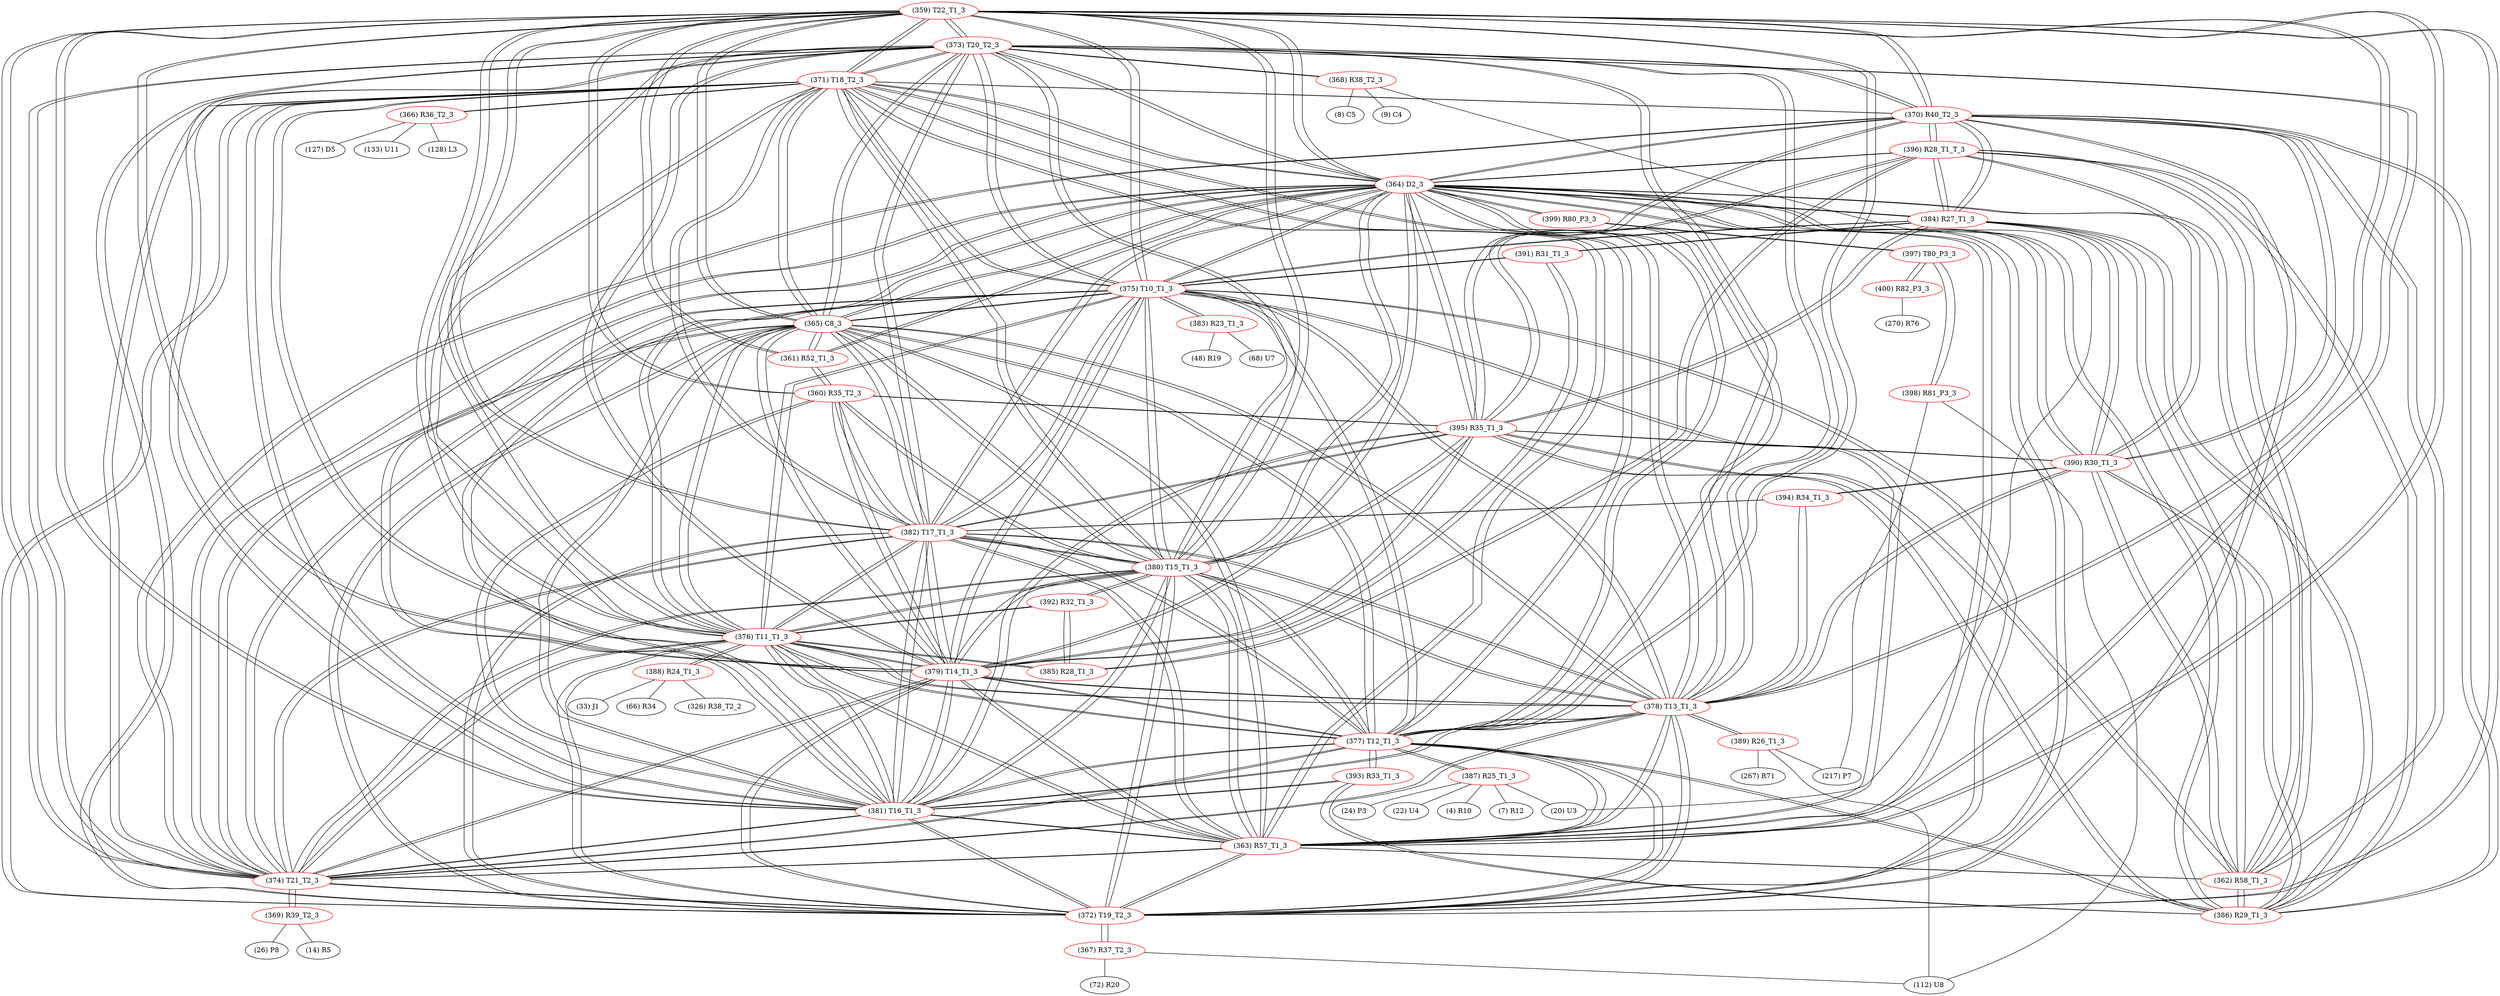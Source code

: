 graph {
	359 [label="(359) T22_T1_3" color=red]
	373 [label="(373) T20_T2_3"]
	371 [label="(371) T18_T2_3"]
	372 [label="(372) T19_T2_3"]
	374 [label="(374) T21_T2_3"]
	363 [label="(363) R57_T1_3"]
	364 [label="(364) D2_3"]
	376 [label="(376) T11_T1_3"]
	381 [label="(381) T16_T1_3"]
	382 [label="(382) T17_T1_3"]
	375 [label="(375) T10_T1_3"]
	377 [label="(377) T12_T1_3"]
	378 [label="(378) T13_T1_3"]
	379 [label="(379) T14_T1_3"]
	380 [label="(380) T15_T1_3"]
	365 [label="(365) C8_3"]
	370 [label="(370) R40_T2_3"]
	361 [label="(361) R52_T1_3"]
	360 [label="(360) R35_T2_3"]
	360 [label="(360) R35_T2_3" color=red]
	381 [label="(381) T16_T1_3"]
	380 [label="(380) T15_T1_3"]
	395 [label="(395) R35_T1_3"]
	379 [label="(379) T14_T1_3"]
	382 [label="(382) T17_T1_3"]
	361 [label="(361) R52_T1_3"]
	359 [label="(359) T22_T1_3"]
	361 [label="(361) R52_T1_3" color=red]
	364 [label="(364) D2_3"]
	365 [label="(365) C8_3"]
	360 [label="(360) R35_T2_3"]
	359 [label="(359) T22_T1_3"]
	362 [label="(362) R58_T1_3" color=red]
	363 [label="(363) R57_T1_3"]
	364 [label="(364) D2_3"]
	386 [label="(386) R29_T1_3"]
	395 [label="(395) R35_T1_3"]
	370 [label="(370) R40_T2_3"]
	390 [label="(390) R30_T1_3"]
	384 [label="(384) R27_T1_3"]
	396 [label="(396) R28_T1_T_3"]
	363 [label="(363) R57_T1_3" color=red]
	373 [label="(373) T20_T2_3"]
	371 [label="(371) T18_T2_3"]
	372 [label="(372) T19_T2_3"]
	374 [label="(374) T21_T2_3"]
	359 [label="(359) T22_T1_3"]
	364 [label="(364) D2_3"]
	376 [label="(376) T11_T1_3"]
	381 [label="(381) T16_T1_3"]
	382 [label="(382) T17_T1_3"]
	375 [label="(375) T10_T1_3"]
	377 [label="(377) T12_T1_3"]
	378 [label="(378) T13_T1_3"]
	379 [label="(379) T14_T1_3"]
	380 [label="(380) T15_T1_3"]
	365 [label="(365) C8_3"]
	362 [label="(362) R58_T1_3"]
	364 [label="(364) D2_3" color=red]
	373 [label="(373) T20_T2_3"]
	371 [label="(371) T18_T2_3"]
	372 [label="(372) T19_T2_3"]
	374 [label="(374) T21_T2_3"]
	363 [label="(363) R57_T1_3"]
	359 [label="(359) T22_T1_3"]
	376 [label="(376) T11_T1_3"]
	381 [label="(381) T16_T1_3"]
	382 [label="(382) T17_T1_3"]
	375 [label="(375) T10_T1_3"]
	377 [label="(377) T12_T1_3"]
	378 [label="(378) T13_T1_3"]
	379 [label="(379) T14_T1_3"]
	380 [label="(380) T15_T1_3"]
	365 [label="(365) C8_3"]
	361 [label="(361) R52_T1_3"]
	362 [label="(362) R58_T1_3"]
	386 [label="(386) R29_T1_3"]
	395 [label="(395) R35_T1_3"]
	370 [label="(370) R40_T2_3"]
	390 [label="(390) R30_T1_3"]
	384 [label="(384) R27_T1_3"]
	396 [label="(396) R28_T1_T_3"]
	399 [label="(399) R80_P3_3"]
	365 [label="(365) C8_3" color=red]
	373 [label="(373) T20_T2_3"]
	371 [label="(371) T18_T2_3"]
	372 [label="(372) T19_T2_3"]
	374 [label="(374) T21_T2_3"]
	363 [label="(363) R57_T1_3"]
	359 [label="(359) T22_T1_3"]
	364 [label="(364) D2_3"]
	376 [label="(376) T11_T1_3"]
	381 [label="(381) T16_T1_3"]
	382 [label="(382) T17_T1_3"]
	375 [label="(375) T10_T1_3"]
	377 [label="(377) T12_T1_3"]
	378 [label="(378) T13_T1_3"]
	379 [label="(379) T14_T1_3"]
	380 [label="(380) T15_T1_3"]
	361 [label="(361) R52_T1_3"]
	366 [label="(366) R36_T2_3" color=red]
	128 [label="(128) L3"]
	127 [label="(127) D5"]
	133 [label="(133) U11"]
	371 [label="(371) T18_T2_3"]
	367 [label="(367) R37_T2_3" color=red]
	72 [label="(72) R20"]
	112 [label="(112) U8"]
	372 [label="(372) T19_T2_3"]
	368 [label="(368) R38_T2_3" color=red]
	20 [label="(20) U3"]
	8 [label="(8) C5"]
	9 [label="(9) C4"]
	373 [label="(373) T20_T2_3"]
	369 [label="(369) R39_T2_3" color=red]
	14 [label="(14) R5"]
	26 [label="(26) P8"]
	374 [label="(374) T21_T2_3"]
	370 [label="(370) R40_T2_3" color=red]
	386 [label="(386) R29_T1_3"]
	395 [label="(395) R35_T1_3"]
	390 [label="(390) R30_T1_3"]
	364 [label="(364) D2_3"]
	362 [label="(362) R58_T1_3"]
	384 [label="(384) R27_T1_3"]
	396 [label="(396) R28_T1_T_3"]
	359 [label="(359) T22_T1_3"]
	372 [label="(372) T19_T2_3"]
	371 [label="(371) T18_T2_3"]
	374 [label="(374) T21_T2_3"]
	373 [label="(373) T20_T2_3"]
	371 [label="(371) T18_T2_3" color=red]
	373 [label="(373) T20_T2_3"]
	372 [label="(372) T19_T2_3"]
	374 [label="(374) T21_T2_3"]
	363 [label="(363) R57_T1_3"]
	359 [label="(359) T22_T1_3"]
	364 [label="(364) D2_3"]
	376 [label="(376) T11_T1_3"]
	381 [label="(381) T16_T1_3"]
	382 [label="(382) T17_T1_3"]
	375 [label="(375) T10_T1_3"]
	377 [label="(377) T12_T1_3"]
	378 [label="(378) T13_T1_3"]
	379 [label="(379) T14_T1_3"]
	380 [label="(380) T15_T1_3"]
	365 [label="(365) C8_3"]
	370 [label="(370) R40_T2_3"]
	366 [label="(366) R36_T2_3"]
	372 [label="(372) T19_T2_3" color=red]
	373 [label="(373) T20_T2_3"]
	371 [label="(371) T18_T2_3"]
	374 [label="(374) T21_T2_3"]
	363 [label="(363) R57_T1_3"]
	359 [label="(359) T22_T1_3"]
	364 [label="(364) D2_3"]
	376 [label="(376) T11_T1_3"]
	381 [label="(381) T16_T1_3"]
	382 [label="(382) T17_T1_3"]
	375 [label="(375) T10_T1_3"]
	377 [label="(377) T12_T1_3"]
	378 [label="(378) T13_T1_3"]
	379 [label="(379) T14_T1_3"]
	380 [label="(380) T15_T1_3"]
	365 [label="(365) C8_3"]
	370 [label="(370) R40_T2_3"]
	367 [label="(367) R37_T2_3"]
	373 [label="(373) T20_T2_3" color=red]
	371 [label="(371) T18_T2_3"]
	372 [label="(372) T19_T2_3"]
	374 [label="(374) T21_T2_3"]
	363 [label="(363) R57_T1_3"]
	359 [label="(359) T22_T1_3"]
	364 [label="(364) D2_3"]
	376 [label="(376) T11_T1_3"]
	381 [label="(381) T16_T1_3"]
	382 [label="(382) T17_T1_3"]
	375 [label="(375) T10_T1_3"]
	377 [label="(377) T12_T1_3"]
	378 [label="(378) T13_T1_3"]
	379 [label="(379) T14_T1_3"]
	380 [label="(380) T15_T1_3"]
	365 [label="(365) C8_3"]
	370 [label="(370) R40_T2_3"]
	368 [label="(368) R38_T2_3"]
	374 [label="(374) T21_T2_3" color=red]
	373 [label="(373) T20_T2_3"]
	371 [label="(371) T18_T2_3"]
	372 [label="(372) T19_T2_3"]
	363 [label="(363) R57_T1_3"]
	359 [label="(359) T22_T1_3"]
	364 [label="(364) D2_3"]
	376 [label="(376) T11_T1_3"]
	381 [label="(381) T16_T1_3"]
	382 [label="(382) T17_T1_3"]
	375 [label="(375) T10_T1_3"]
	377 [label="(377) T12_T1_3"]
	378 [label="(378) T13_T1_3"]
	379 [label="(379) T14_T1_3"]
	380 [label="(380) T15_T1_3"]
	365 [label="(365) C8_3"]
	370 [label="(370) R40_T2_3"]
	369 [label="(369) R39_T2_3"]
	375 [label="(375) T10_T1_3" color=red]
	373 [label="(373) T20_T2_3"]
	371 [label="(371) T18_T2_3"]
	372 [label="(372) T19_T2_3"]
	374 [label="(374) T21_T2_3"]
	363 [label="(363) R57_T1_3"]
	359 [label="(359) T22_T1_3"]
	364 [label="(364) D2_3"]
	376 [label="(376) T11_T1_3"]
	381 [label="(381) T16_T1_3"]
	382 [label="(382) T17_T1_3"]
	377 [label="(377) T12_T1_3"]
	378 [label="(378) T13_T1_3"]
	379 [label="(379) T14_T1_3"]
	380 [label="(380) T15_T1_3"]
	365 [label="(365) C8_3"]
	383 [label="(383) R23_T1_3"]
	391 [label="(391) R31_T1_3"]
	384 [label="(384) R27_T1_3"]
	376 [label="(376) T11_T1_3" color=red]
	373 [label="(373) T20_T2_3"]
	371 [label="(371) T18_T2_3"]
	372 [label="(372) T19_T2_3"]
	374 [label="(374) T21_T2_3"]
	363 [label="(363) R57_T1_3"]
	359 [label="(359) T22_T1_3"]
	364 [label="(364) D2_3"]
	381 [label="(381) T16_T1_3"]
	382 [label="(382) T17_T1_3"]
	375 [label="(375) T10_T1_3"]
	377 [label="(377) T12_T1_3"]
	378 [label="(378) T13_T1_3"]
	379 [label="(379) T14_T1_3"]
	380 [label="(380) T15_T1_3"]
	365 [label="(365) C8_3"]
	388 [label="(388) R24_T1_3"]
	392 [label="(392) R32_T1_3"]
	385 [label="(385) R28_T1_3"]
	377 [label="(377) T12_T1_3" color=red]
	373 [label="(373) T20_T2_3"]
	371 [label="(371) T18_T2_3"]
	372 [label="(372) T19_T2_3"]
	374 [label="(374) T21_T2_3"]
	363 [label="(363) R57_T1_3"]
	359 [label="(359) T22_T1_3"]
	364 [label="(364) D2_3"]
	376 [label="(376) T11_T1_3"]
	381 [label="(381) T16_T1_3"]
	382 [label="(382) T17_T1_3"]
	375 [label="(375) T10_T1_3"]
	378 [label="(378) T13_T1_3"]
	379 [label="(379) T14_T1_3"]
	380 [label="(380) T15_T1_3"]
	365 [label="(365) C8_3"]
	393 [label="(393) R33_T1_3"]
	386 [label="(386) R29_T1_3"]
	387 [label="(387) R25_T1_3"]
	378 [label="(378) T13_T1_3" color=red]
	373 [label="(373) T20_T2_3"]
	371 [label="(371) T18_T2_3"]
	372 [label="(372) T19_T2_3"]
	374 [label="(374) T21_T2_3"]
	363 [label="(363) R57_T1_3"]
	359 [label="(359) T22_T1_3"]
	364 [label="(364) D2_3"]
	376 [label="(376) T11_T1_3"]
	381 [label="(381) T16_T1_3"]
	382 [label="(382) T17_T1_3"]
	375 [label="(375) T10_T1_3"]
	377 [label="(377) T12_T1_3"]
	379 [label="(379) T14_T1_3"]
	380 [label="(380) T15_T1_3"]
	365 [label="(365) C8_3"]
	390 [label="(390) R30_T1_3"]
	394 [label="(394) R34_T1_3"]
	389 [label="(389) R26_T1_3"]
	379 [label="(379) T14_T1_3" color=red]
	373 [label="(373) T20_T2_3"]
	371 [label="(371) T18_T2_3"]
	372 [label="(372) T19_T2_3"]
	374 [label="(374) T21_T2_3"]
	363 [label="(363) R57_T1_3"]
	359 [label="(359) T22_T1_3"]
	364 [label="(364) D2_3"]
	376 [label="(376) T11_T1_3"]
	381 [label="(381) T16_T1_3"]
	382 [label="(382) T17_T1_3"]
	375 [label="(375) T10_T1_3"]
	377 [label="(377) T12_T1_3"]
	378 [label="(378) T13_T1_3"]
	380 [label="(380) T15_T1_3"]
	365 [label="(365) C8_3"]
	395 [label="(395) R35_T1_3"]
	360 [label="(360) R35_T2_3"]
	391 [label="(391) R31_T1_3"]
	380 [label="(380) T15_T1_3" color=red]
	373 [label="(373) T20_T2_3"]
	371 [label="(371) T18_T2_3"]
	372 [label="(372) T19_T2_3"]
	374 [label="(374) T21_T2_3"]
	363 [label="(363) R57_T1_3"]
	359 [label="(359) T22_T1_3"]
	364 [label="(364) D2_3"]
	376 [label="(376) T11_T1_3"]
	381 [label="(381) T16_T1_3"]
	382 [label="(382) T17_T1_3"]
	375 [label="(375) T10_T1_3"]
	377 [label="(377) T12_T1_3"]
	378 [label="(378) T13_T1_3"]
	379 [label="(379) T14_T1_3"]
	365 [label="(365) C8_3"]
	395 [label="(395) R35_T1_3"]
	360 [label="(360) R35_T2_3"]
	392 [label="(392) R32_T1_3"]
	381 [label="(381) T16_T1_3" color=red]
	373 [label="(373) T20_T2_3"]
	371 [label="(371) T18_T2_3"]
	372 [label="(372) T19_T2_3"]
	374 [label="(374) T21_T2_3"]
	363 [label="(363) R57_T1_3"]
	359 [label="(359) T22_T1_3"]
	364 [label="(364) D2_3"]
	376 [label="(376) T11_T1_3"]
	382 [label="(382) T17_T1_3"]
	375 [label="(375) T10_T1_3"]
	377 [label="(377) T12_T1_3"]
	378 [label="(378) T13_T1_3"]
	379 [label="(379) T14_T1_3"]
	380 [label="(380) T15_T1_3"]
	365 [label="(365) C8_3"]
	395 [label="(395) R35_T1_3"]
	360 [label="(360) R35_T2_3"]
	393 [label="(393) R33_T1_3"]
	382 [label="(382) T17_T1_3" color=red]
	373 [label="(373) T20_T2_3"]
	371 [label="(371) T18_T2_3"]
	372 [label="(372) T19_T2_3"]
	374 [label="(374) T21_T2_3"]
	363 [label="(363) R57_T1_3"]
	359 [label="(359) T22_T1_3"]
	364 [label="(364) D2_3"]
	376 [label="(376) T11_T1_3"]
	381 [label="(381) T16_T1_3"]
	375 [label="(375) T10_T1_3"]
	377 [label="(377) T12_T1_3"]
	378 [label="(378) T13_T1_3"]
	379 [label="(379) T14_T1_3"]
	380 [label="(380) T15_T1_3"]
	365 [label="(365) C8_3"]
	395 [label="(395) R35_T1_3"]
	360 [label="(360) R35_T2_3"]
	394 [label="(394) R34_T1_3"]
	383 [label="(383) R23_T1_3" color=red]
	48 [label="(48) R19"]
	68 [label="(68) U7"]
	375 [label="(375) T10_T1_3"]
	384 [label="(384) R27_T1_3" color=red]
	386 [label="(386) R29_T1_3"]
	395 [label="(395) R35_T1_3"]
	370 [label="(370) R40_T2_3"]
	390 [label="(390) R30_T1_3"]
	364 [label="(364) D2_3"]
	362 [label="(362) R58_T1_3"]
	396 [label="(396) R28_T1_T_3"]
	375 [label="(375) T10_T1_3"]
	391 [label="(391) R31_T1_3"]
	385 [label="(385) R28_T1_3" color=red]
	392 [label="(392) R32_T1_3"]
	376 [label="(376) T11_T1_3"]
	396 [label="(396) R28_T1_T_3"]
	386 [label="(386) R29_T1_3" color=red]
	395 [label="(395) R35_T1_3"]
	370 [label="(370) R40_T2_3"]
	390 [label="(390) R30_T1_3"]
	364 [label="(364) D2_3"]
	362 [label="(362) R58_T1_3"]
	384 [label="(384) R27_T1_3"]
	396 [label="(396) R28_T1_T_3"]
	393 [label="(393) R33_T1_3"]
	377 [label="(377) T12_T1_3"]
	387 [label="(387) R25_T1_3" color=red]
	24 [label="(24) P3"]
	22 [label="(22) U4"]
	4 [label="(4) R10"]
	20 [label="(20) U3"]
	7 [label="(7) R12"]
	377 [label="(377) T12_T1_3"]
	388 [label="(388) R24_T1_3" color=red]
	33 [label="(33) J1"]
	66 [label="(66) R34"]
	326 [label="(326) R38_T2_2"]
	376 [label="(376) T11_T1_3"]
	389 [label="(389) R26_T1_3" color=red]
	112 [label="(112) U8"]
	267 [label="(267) R71"]
	217 [label="(217) P7"]
	378 [label="(378) T13_T1_3"]
	390 [label="(390) R30_T1_3" color=red]
	386 [label="(386) R29_T1_3"]
	395 [label="(395) R35_T1_3"]
	370 [label="(370) R40_T2_3"]
	364 [label="(364) D2_3"]
	362 [label="(362) R58_T1_3"]
	384 [label="(384) R27_T1_3"]
	396 [label="(396) R28_T1_T_3"]
	394 [label="(394) R34_T1_3"]
	378 [label="(378) T13_T1_3"]
	391 [label="(391) R31_T1_3" color=red]
	375 [label="(375) T10_T1_3"]
	384 [label="(384) R27_T1_3"]
	379 [label="(379) T14_T1_3"]
	392 [label="(392) R32_T1_3" color=red]
	380 [label="(380) T15_T1_3"]
	385 [label="(385) R28_T1_3"]
	376 [label="(376) T11_T1_3"]
	393 [label="(393) R33_T1_3" color=red]
	381 [label="(381) T16_T1_3"]
	386 [label="(386) R29_T1_3"]
	377 [label="(377) T12_T1_3"]
	394 [label="(394) R34_T1_3" color=red]
	382 [label="(382) T17_T1_3"]
	390 [label="(390) R30_T1_3"]
	378 [label="(378) T13_T1_3"]
	395 [label="(395) R35_T1_3" color=red]
	386 [label="(386) R29_T1_3"]
	370 [label="(370) R40_T2_3"]
	390 [label="(390) R30_T1_3"]
	364 [label="(364) D2_3"]
	362 [label="(362) R58_T1_3"]
	384 [label="(384) R27_T1_3"]
	396 [label="(396) R28_T1_T_3"]
	381 [label="(381) T16_T1_3"]
	380 [label="(380) T15_T1_3"]
	379 [label="(379) T14_T1_3"]
	382 [label="(382) T17_T1_3"]
	360 [label="(360) R35_T2_3"]
	396 [label="(396) R28_T1_T_3" color=red]
	386 [label="(386) R29_T1_3"]
	395 [label="(395) R35_T1_3"]
	370 [label="(370) R40_T2_3"]
	390 [label="(390) R30_T1_3"]
	364 [label="(364) D2_3"]
	362 [label="(362) R58_T1_3"]
	384 [label="(384) R27_T1_3"]
	385 [label="(385) R28_T1_3"]
	397 [label="(397) T80_P3_3" color=red]
	398 [label="(398) R81_P3_3"]
	400 [label="(400) R82_P3_3"]
	399 [label="(399) R80_P3_3"]
	398 [label="(398) R81_P3_3" color=red]
	217 [label="(217) P7"]
	112 [label="(112) U8"]
	397 [label="(397) T80_P3_3"]
	399 [label="(399) R80_P3_3" color=red]
	364 [label="(364) D2_3"]
	397 [label="(397) T80_P3_3"]
	400 [label="(400) R82_P3_3" color=red]
	270 [label="(270) R76"]
	397 [label="(397) T80_P3_3"]
	359 -- 373
	359 -- 371
	359 -- 372
	359 -- 374
	359 -- 363
	359 -- 364
	359 -- 376
	359 -- 381
	359 -- 382
	359 -- 375
	359 -- 377
	359 -- 378
	359 -- 379
	359 -- 380
	359 -- 365
	359 -- 370
	359 -- 361
	359 -- 360
	360 -- 381
	360 -- 380
	360 -- 395
	360 -- 379
	360 -- 382
	360 -- 361
	360 -- 359
	361 -- 364
	361 -- 365
	361 -- 360
	361 -- 359
	362 -- 363
	362 -- 364
	362 -- 386
	362 -- 395
	362 -- 370
	362 -- 390
	362 -- 384
	362 -- 396
	363 -- 373
	363 -- 371
	363 -- 372
	363 -- 374
	363 -- 359
	363 -- 364
	363 -- 376
	363 -- 381
	363 -- 382
	363 -- 375
	363 -- 377
	363 -- 378
	363 -- 379
	363 -- 380
	363 -- 365
	363 -- 362
	364 -- 373
	364 -- 371
	364 -- 372
	364 -- 374
	364 -- 363
	364 -- 359
	364 -- 376
	364 -- 381
	364 -- 382
	364 -- 375
	364 -- 377
	364 -- 378
	364 -- 379
	364 -- 380
	364 -- 365
	364 -- 361
	364 -- 362
	364 -- 386
	364 -- 395
	364 -- 370
	364 -- 390
	364 -- 384
	364 -- 396
	364 -- 399
	365 -- 373
	365 -- 371
	365 -- 372
	365 -- 374
	365 -- 363
	365 -- 359
	365 -- 364
	365 -- 376
	365 -- 381
	365 -- 382
	365 -- 375
	365 -- 377
	365 -- 378
	365 -- 379
	365 -- 380
	365 -- 361
	366 -- 128
	366 -- 127
	366 -- 133
	366 -- 371
	367 -- 72
	367 -- 112
	367 -- 372
	368 -- 20
	368 -- 8
	368 -- 9
	368 -- 373
	369 -- 14
	369 -- 26
	369 -- 374
	370 -- 386
	370 -- 395
	370 -- 390
	370 -- 364
	370 -- 362
	370 -- 384
	370 -- 396
	370 -- 359
	370 -- 372
	370 -- 371
	370 -- 374
	370 -- 373
	371 -- 373
	371 -- 372
	371 -- 374
	371 -- 363
	371 -- 359
	371 -- 364
	371 -- 376
	371 -- 381
	371 -- 382
	371 -- 375
	371 -- 377
	371 -- 378
	371 -- 379
	371 -- 380
	371 -- 365
	371 -- 370
	371 -- 366
	372 -- 373
	372 -- 371
	372 -- 374
	372 -- 363
	372 -- 359
	372 -- 364
	372 -- 376
	372 -- 381
	372 -- 382
	372 -- 375
	372 -- 377
	372 -- 378
	372 -- 379
	372 -- 380
	372 -- 365
	372 -- 370
	372 -- 367
	373 -- 371
	373 -- 372
	373 -- 374
	373 -- 363
	373 -- 359
	373 -- 364
	373 -- 376
	373 -- 381
	373 -- 382
	373 -- 375
	373 -- 377
	373 -- 378
	373 -- 379
	373 -- 380
	373 -- 365
	373 -- 370
	373 -- 368
	374 -- 373
	374 -- 371
	374 -- 372
	374 -- 363
	374 -- 359
	374 -- 364
	374 -- 376
	374 -- 381
	374 -- 382
	374 -- 375
	374 -- 377
	374 -- 378
	374 -- 379
	374 -- 380
	374 -- 365
	374 -- 370
	374 -- 369
	375 -- 373
	375 -- 371
	375 -- 372
	375 -- 374
	375 -- 363
	375 -- 359
	375 -- 364
	375 -- 376
	375 -- 381
	375 -- 382
	375 -- 377
	375 -- 378
	375 -- 379
	375 -- 380
	375 -- 365
	375 -- 383
	375 -- 391
	375 -- 384
	376 -- 373
	376 -- 371
	376 -- 372
	376 -- 374
	376 -- 363
	376 -- 359
	376 -- 364
	376 -- 381
	376 -- 382
	376 -- 375
	376 -- 377
	376 -- 378
	376 -- 379
	376 -- 380
	376 -- 365
	376 -- 388
	376 -- 392
	376 -- 385
	377 -- 373
	377 -- 371
	377 -- 372
	377 -- 374
	377 -- 363
	377 -- 359
	377 -- 364
	377 -- 376
	377 -- 381
	377 -- 382
	377 -- 375
	377 -- 378
	377 -- 379
	377 -- 380
	377 -- 365
	377 -- 393
	377 -- 386
	377 -- 387
	378 -- 373
	378 -- 371
	378 -- 372
	378 -- 374
	378 -- 363
	378 -- 359
	378 -- 364
	378 -- 376
	378 -- 381
	378 -- 382
	378 -- 375
	378 -- 377
	378 -- 379
	378 -- 380
	378 -- 365
	378 -- 390
	378 -- 394
	378 -- 389
	379 -- 373
	379 -- 371
	379 -- 372
	379 -- 374
	379 -- 363
	379 -- 359
	379 -- 364
	379 -- 376
	379 -- 381
	379 -- 382
	379 -- 375
	379 -- 377
	379 -- 378
	379 -- 380
	379 -- 365
	379 -- 395
	379 -- 360
	379 -- 391
	380 -- 373
	380 -- 371
	380 -- 372
	380 -- 374
	380 -- 363
	380 -- 359
	380 -- 364
	380 -- 376
	380 -- 381
	380 -- 382
	380 -- 375
	380 -- 377
	380 -- 378
	380 -- 379
	380 -- 365
	380 -- 395
	380 -- 360
	380 -- 392
	381 -- 373
	381 -- 371
	381 -- 372
	381 -- 374
	381 -- 363
	381 -- 359
	381 -- 364
	381 -- 376
	381 -- 382
	381 -- 375
	381 -- 377
	381 -- 378
	381 -- 379
	381 -- 380
	381 -- 365
	381 -- 395
	381 -- 360
	381 -- 393
	382 -- 373
	382 -- 371
	382 -- 372
	382 -- 374
	382 -- 363
	382 -- 359
	382 -- 364
	382 -- 376
	382 -- 381
	382 -- 375
	382 -- 377
	382 -- 378
	382 -- 379
	382 -- 380
	382 -- 365
	382 -- 395
	382 -- 360
	382 -- 394
	383 -- 48
	383 -- 68
	383 -- 375
	384 -- 386
	384 -- 395
	384 -- 370
	384 -- 390
	384 -- 364
	384 -- 362
	384 -- 396
	384 -- 375
	384 -- 391
	385 -- 392
	385 -- 376
	385 -- 396
	386 -- 395
	386 -- 370
	386 -- 390
	386 -- 364
	386 -- 362
	386 -- 384
	386 -- 396
	386 -- 393
	386 -- 377
	387 -- 24
	387 -- 22
	387 -- 4
	387 -- 20
	387 -- 7
	387 -- 377
	388 -- 33
	388 -- 66
	388 -- 326
	388 -- 376
	389 -- 112
	389 -- 267
	389 -- 217
	389 -- 378
	390 -- 386
	390 -- 395
	390 -- 370
	390 -- 364
	390 -- 362
	390 -- 384
	390 -- 396
	390 -- 394
	390 -- 378
	391 -- 375
	391 -- 384
	391 -- 379
	392 -- 380
	392 -- 385
	392 -- 376
	393 -- 381
	393 -- 386
	393 -- 377
	394 -- 382
	394 -- 390
	394 -- 378
	395 -- 386
	395 -- 370
	395 -- 390
	395 -- 364
	395 -- 362
	395 -- 384
	395 -- 396
	395 -- 381
	395 -- 380
	395 -- 379
	395 -- 382
	395 -- 360
	396 -- 386
	396 -- 395
	396 -- 370
	396 -- 390
	396 -- 364
	396 -- 362
	396 -- 384
	396 -- 385
	397 -- 398
	397 -- 400
	397 -- 399
	398 -- 217
	398 -- 112
	398 -- 397
	399 -- 364
	399 -- 397
	400 -- 270
	400 -- 397
}